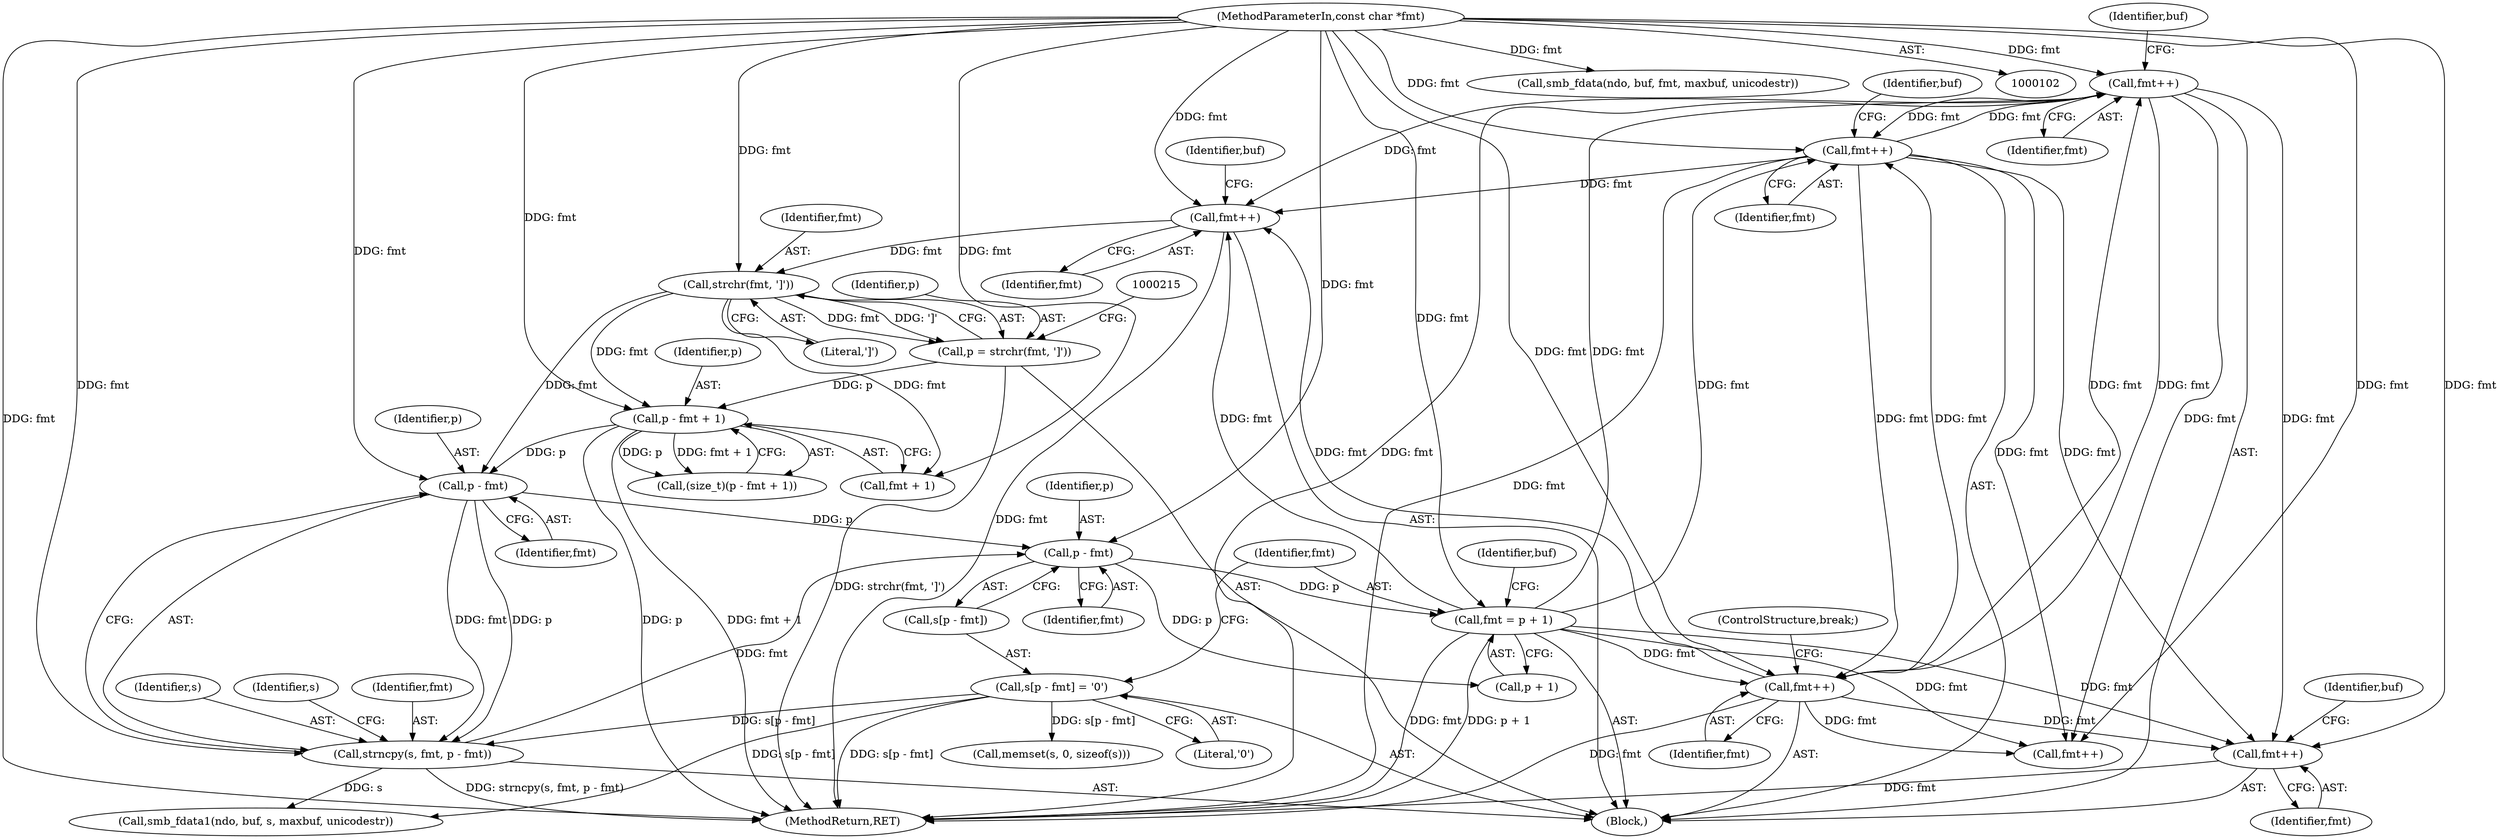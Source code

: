 digraph "0_tcpdump_24182d959f661327525a20d9a94c98a8ec016778@pointer" {
"1000188" [label="(Call,fmt++)"];
"1000181" [label="(Call,fmt++)"];
"1000171" [label="(Call,fmt++)"];
"1000239" [label="(Call,fmt = p + 1)"];
"1000235" [label="(Call,p - fmt)"];
"1000229" [label="(Call,p - fmt)"];
"1000216" [label="(Call,p - fmt + 1)"];
"1000207" [label="(Call,p = strchr(fmt, ']'))"];
"1000209" [label="(Call,strchr(fmt, ']'))"];
"1000194" [label="(Call,fmt++)"];
"1000267" [label="(Call,fmt++)"];
"1000105" [label="(MethodParameterIn,const char *fmt)"];
"1000226" [label="(Call,strncpy(s, fmt, p - fmt))"];
"1000232" [label="(Call,s[p - fmt] = '\0')"];
"1000227" [label="(Identifier,s)"];
"1000238" [label="(Literal,'\0')"];
"1000191" [label="(Identifier,buf)"];
"1000239" [label="(Call,fmt = p + 1)"];
"1000210" [label="(Identifier,fmt)"];
"1000302" [label="(MethodReturn,RET)"];
"1000217" [label="(Identifier,p)"];
"1000229" [label="(Call,p - fmt)"];
"1000195" [label="(Identifier,fmt)"];
"1000234" [label="(Identifier,s)"];
"1000202" [label="(Call,memset(s, 0, sizeof(s)))"];
"1000182" [label="(Identifier,fmt)"];
"1000216" [label="(Call,p - fmt + 1)"];
"1000194" [label="(Call,fmt++)"];
"1000218" [label="(Call,fmt + 1)"];
"1000245" [label="(Identifier,buf)"];
"1000236" [label="(Identifier,p)"];
"1000198" [label="(Identifier,buf)"];
"1000122" [label="(Block,)"];
"1000269" [label="(ControlStructure,break;)"];
"1000228" [label="(Identifier,fmt)"];
"1000145" [label="(Call,smb_fdata(ndo, buf, fmt, maxbuf, unicodestr))"];
"1000267" [label="(Call,fmt++)"];
"1000189" [label="(Identifier,fmt)"];
"1000214" [label="(Call,(size_t)(p - fmt + 1))"];
"1000209" [label="(Call,strchr(fmt, ']'))"];
"1000241" [label="(Call,p + 1)"];
"1000181" [label="(Call,fmt++)"];
"1000207" [label="(Call,p = strchr(fmt, ']'))"];
"1000240" [label="(Identifier,fmt)"];
"1000188" [label="(Call,fmt++)"];
"1000124" [label="(Call,fmt++)"];
"1000211" [label="(Literal,']')"];
"1000184" [label="(Identifier,buf)"];
"1000226" [label="(Call,strncpy(s, fmt, p - fmt))"];
"1000231" [label="(Identifier,fmt)"];
"1000233" [label="(Call,s[p - fmt])"];
"1000237" [label="(Identifier,fmt)"];
"1000208" [label="(Identifier,p)"];
"1000171" [label="(Call,fmt++)"];
"1000230" [label="(Identifier,p)"];
"1000268" [label="(Identifier,fmt)"];
"1000175" [label="(Identifier,buf)"];
"1000235" [label="(Call,p - fmt)"];
"1000172" [label="(Identifier,fmt)"];
"1000105" [label="(MethodParameterIn,const char *fmt)"];
"1000246" [label="(Call,smb_fdata1(ndo, buf, s, maxbuf, unicodestr))"];
"1000232" [label="(Call,s[p - fmt] = '\0')"];
"1000188" -> "1000122"  [label="AST: "];
"1000188" -> "1000189"  [label="CFG: "];
"1000189" -> "1000188"  [label="AST: "];
"1000191" -> "1000188"  [label="CFG: "];
"1000188" -> "1000302"  [label="DDG: fmt"];
"1000181" -> "1000188"  [label="DDG: fmt"];
"1000171" -> "1000188"  [label="DDG: fmt"];
"1000239" -> "1000188"  [label="DDG: fmt"];
"1000267" -> "1000188"  [label="DDG: fmt"];
"1000105" -> "1000188"  [label="DDG: fmt"];
"1000181" -> "1000122"  [label="AST: "];
"1000181" -> "1000182"  [label="CFG: "];
"1000182" -> "1000181"  [label="AST: "];
"1000184" -> "1000181"  [label="CFG: "];
"1000181" -> "1000302"  [label="DDG: fmt"];
"1000181" -> "1000124"  [label="DDG: fmt"];
"1000181" -> "1000171"  [label="DDG: fmt"];
"1000171" -> "1000181"  [label="DDG: fmt"];
"1000239" -> "1000181"  [label="DDG: fmt"];
"1000267" -> "1000181"  [label="DDG: fmt"];
"1000105" -> "1000181"  [label="DDG: fmt"];
"1000181" -> "1000194"  [label="DDG: fmt"];
"1000181" -> "1000267"  [label="DDG: fmt"];
"1000171" -> "1000122"  [label="AST: "];
"1000171" -> "1000172"  [label="CFG: "];
"1000172" -> "1000171"  [label="AST: "];
"1000175" -> "1000171"  [label="CFG: "];
"1000171" -> "1000302"  [label="DDG: fmt"];
"1000171" -> "1000124"  [label="DDG: fmt"];
"1000239" -> "1000171"  [label="DDG: fmt"];
"1000267" -> "1000171"  [label="DDG: fmt"];
"1000105" -> "1000171"  [label="DDG: fmt"];
"1000171" -> "1000194"  [label="DDG: fmt"];
"1000171" -> "1000267"  [label="DDG: fmt"];
"1000239" -> "1000122"  [label="AST: "];
"1000239" -> "1000241"  [label="CFG: "];
"1000240" -> "1000239"  [label="AST: "];
"1000241" -> "1000239"  [label="AST: "];
"1000245" -> "1000239"  [label="CFG: "];
"1000239" -> "1000302"  [label="DDG: fmt"];
"1000239" -> "1000302"  [label="DDG: p + 1"];
"1000239" -> "1000124"  [label="DDG: fmt"];
"1000239" -> "1000194"  [label="DDG: fmt"];
"1000235" -> "1000239"  [label="DDG: p"];
"1000105" -> "1000239"  [label="DDG: fmt"];
"1000239" -> "1000267"  [label="DDG: fmt"];
"1000235" -> "1000233"  [label="AST: "];
"1000235" -> "1000237"  [label="CFG: "];
"1000236" -> "1000235"  [label="AST: "];
"1000237" -> "1000235"  [label="AST: "];
"1000233" -> "1000235"  [label="CFG: "];
"1000229" -> "1000235"  [label="DDG: p"];
"1000226" -> "1000235"  [label="DDG: fmt"];
"1000105" -> "1000235"  [label="DDG: fmt"];
"1000235" -> "1000241"  [label="DDG: p"];
"1000229" -> "1000226"  [label="AST: "];
"1000229" -> "1000231"  [label="CFG: "];
"1000230" -> "1000229"  [label="AST: "];
"1000231" -> "1000229"  [label="AST: "];
"1000226" -> "1000229"  [label="CFG: "];
"1000229" -> "1000226"  [label="DDG: fmt"];
"1000229" -> "1000226"  [label="DDG: p"];
"1000216" -> "1000229"  [label="DDG: p"];
"1000105" -> "1000229"  [label="DDG: fmt"];
"1000209" -> "1000229"  [label="DDG: fmt"];
"1000216" -> "1000214"  [label="AST: "];
"1000216" -> "1000218"  [label="CFG: "];
"1000217" -> "1000216"  [label="AST: "];
"1000218" -> "1000216"  [label="AST: "];
"1000214" -> "1000216"  [label="CFG: "];
"1000216" -> "1000302"  [label="DDG: p"];
"1000216" -> "1000302"  [label="DDG: fmt + 1"];
"1000216" -> "1000214"  [label="DDG: p"];
"1000216" -> "1000214"  [label="DDG: fmt + 1"];
"1000207" -> "1000216"  [label="DDG: p"];
"1000209" -> "1000216"  [label="DDG: fmt"];
"1000105" -> "1000216"  [label="DDG: fmt"];
"1000207" -> "1000122"  [label="AST: "];
"1000207" -> "1000209"  [label="CFG: "];
"1000208" -> "1000207"  [label="AST: "];
"1000209" -> "1000207"  [label="AST: "];
"1000215" -> "1000207"  [label="CFG: "];
"1000207" -> "1000302"  [label="DDG: strchr(fmt, ']')"];
"1000209" -> "1000207"  [label="DDG: fmt"];
"1000209" -> "1000207"  [label="DDG: ']'"];
"1000209" -> "1000211"  [label="CFG: "];
"1000210" -> "1000209"  [label="AST: "];
"1000211" -> "1000209"  [label="AST: "];
"1000194" -> "1000209"  [label="DDG: fmt"];
"1000105" -> "1000209"  [label="DDG: fmt"];
"1000209" -> "1000218"  [label="DDG: fmt"];
"1000194" -> "1000122"  [label="AST: "];
"1000194" -> "1000195"  [label="CFG: "];
"1000195" -> "1000194"  [label="AST: "];
"1000198" -> "1000194"  [label="CFG: "];
"1000194" -> "1000302"  [label="DDG: fmt"];
"1000267" -> "1000194"  [label="DDG: fmt"];
"1000105" -> "1000194"  [label="DDG: fmt"];
"1000267" -> "1000122"  [label="AST: "];
"1000267" -> "1000268"  [label="CFG: "];
"1000268" -> "1000267"  [label="AST: "];
"1000269" -> "1000267"  [label="CFG: "];
"1000267" -> "1000302"  [label="DDG: fmt"];
"1000267" -> "1000124"  [label="DDG: fmt"];
"1000105" -> "1000267"  [label="DDG: fmt"];
"1000105" -> "1000102"  [label="AST: "];
"1000105" -> "1000302"  [label="DDG: fmt"];
"1000105" -> "1000124"  [label="DDG: fmt"];
"1000105" -> "1000145"  [label="DDG: fmt"];
"1000105" -> "1000218"  [label="DDG: fmt"];
"1000105" -> "1000226"  [label="DDG: fmt"];
"1000226" -> "1000122"  [label="AST: "];
"1000227" -> "1000226"  [label="AST: "];
"1000228" -> "1000226"  [label="AST: "];
"1000234" -> "1000226"  [label="CFG: "];
"1000226" -> "1000302"  [label="DDG: strncpy(s, fmt, p - fmt)"];
"1000232" -> "1000226"  [label="DDG: s[p - fmt]"];
"1000226" -> "1000246"  [label="DDG: s"];
"1000232" -> "1000122"  [label="AST: "];
"1000232" -> "1000238"  [label="CFG: "];
"1000233" -> "1000232"  [label="AST: "];
"1000238" -> "1000232"  [label="AST: "];
"1000240" -> "1000232"  [label="CFG: "];
"1000232" -> "1000302"  [label="DDG: s[p - fmt]"];
"1000232" -> "1000202"  [label="DDG: s[p - fmt]"];
"1000232" -> "1000246"  [label="DDG: s[p - fmt]"];
}
